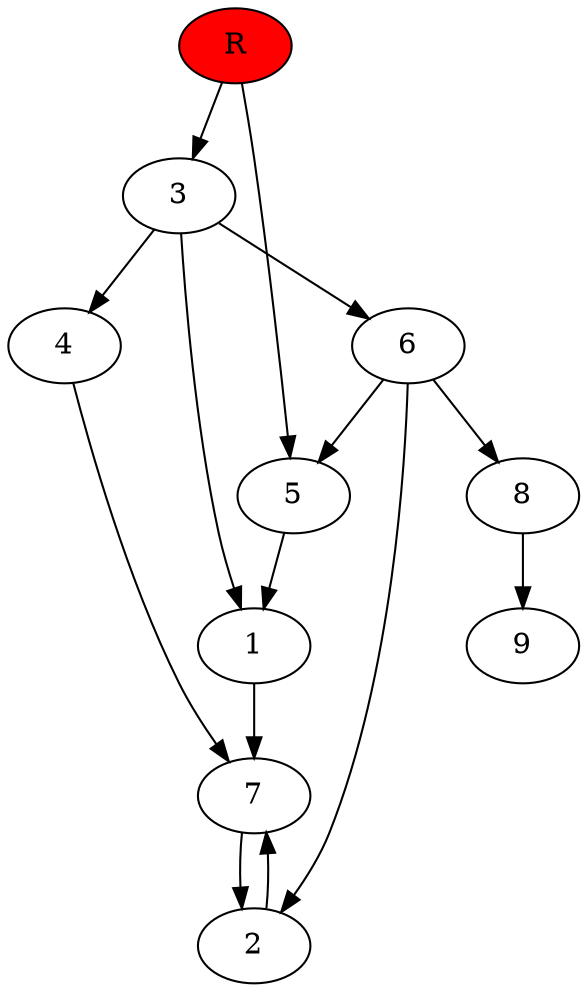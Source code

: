 digraph prb9433 {
	1
	2
	3
	4
	5
	6
	7
	8
	R [fillcolor="#ff0000" style=filled]
	1 -> 7
	2 -> 7
	3 -> 1
	3 -> 4
	3 -> 6
	4 -> 7
	5 -> 1
	6 -> 2
	6 -> 5
	6 -> 8
	7 -> 2
	8 -> 9
	R -> 3
	R -> 5
}
